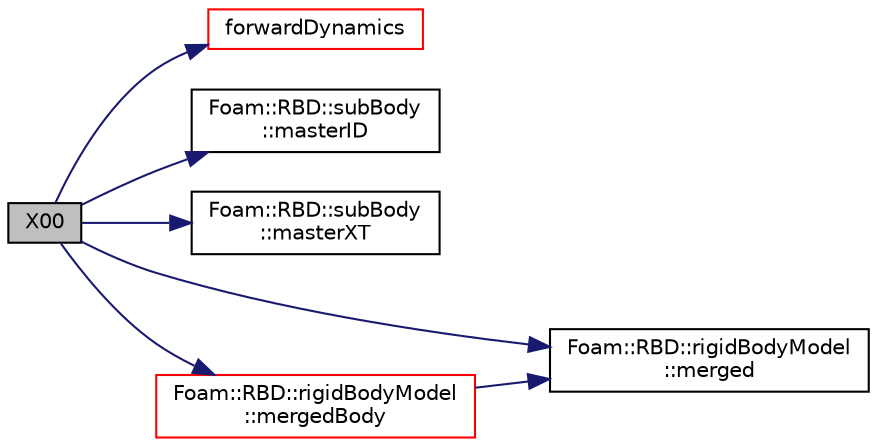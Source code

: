 digraph "X00"
{
  bgcolor="transparent";
  edge [fontname="Helvetica",fontsize="10",labelfontname="Helvetica",labelfontsize="10"];
  node [fontname="Helvetica",fontsize="10",shape=record];
  rankdir="LR";
  Node1 [label="X00",height=0.2,width=0.4,color="black", fillcolor="grey75", style="filled", fontcolor="black"];
  Node1 -> Node2 [color="midnightblue",fontsize="10",style="solid",fontname="Helvetica"];
  Node2 [label="forwardDynamics",height=0.2,width=0.4,color="red",URL="$a02256.html#aa430870a340cbde0c31830659909d7ef",tooltip="Calculate and optionally relax the joint acceleration qDdot from. "];
  Node1 -> Node3 [color="midnightblue",fontsize="10",style="solid",fontname="Helvetica"];
  Node3 [label="Foam::RBD::subBody\l::masterID",height=0.2,width=0.4,color="black",URL="$a02532.html#a635b69ffe12394c5a0f28ec758131c17",tooltip="Return the master body Id. "];
  Node1 -> Node4 [color="midnightblue",fontsize="10",style="solid",fontname="Helvetica"];
  Node4 [label="Foam::RBD::subBody\l::masterXT",height=0.2,width=0.4,color="black",URL="$a02532.html#a5eb94e3447b1449e24d7b90533639af0",tooltip="Return the transform with respect to the master body. "];
  Node1 -> Node5 [color="midnightblue",fontsize="10",style="solid",fontname="Helvetica"];
  Node5 [label="Foam::RBD::rigidBodyModel\l::merged",height=0.2,width=0.4,color="black",URL="$a02254.html#aa5adc6831315d2d2b00c51d82c2b4b08",tooltip="Return true if the body with given ID has been merged with a parent. "];
  Node1 -> Node6 [color="midnightblue",fontsize="10",style="solid",fontname="Helvetica"];
  Node6 [label="Foam::RBD::rigidBodyModel\l::mergedBody",height=0.2,width=0.4,color="red",URL="$a02254.html#ad3dbfd273d5f3d32e3a29895a4f1eff6",tooltip="Return the merged body for the given body ID. "];
  Node6 -> Node5 [color="midnightblue",fontsize="10",style="solid",fontname="Helvetica"];
}
